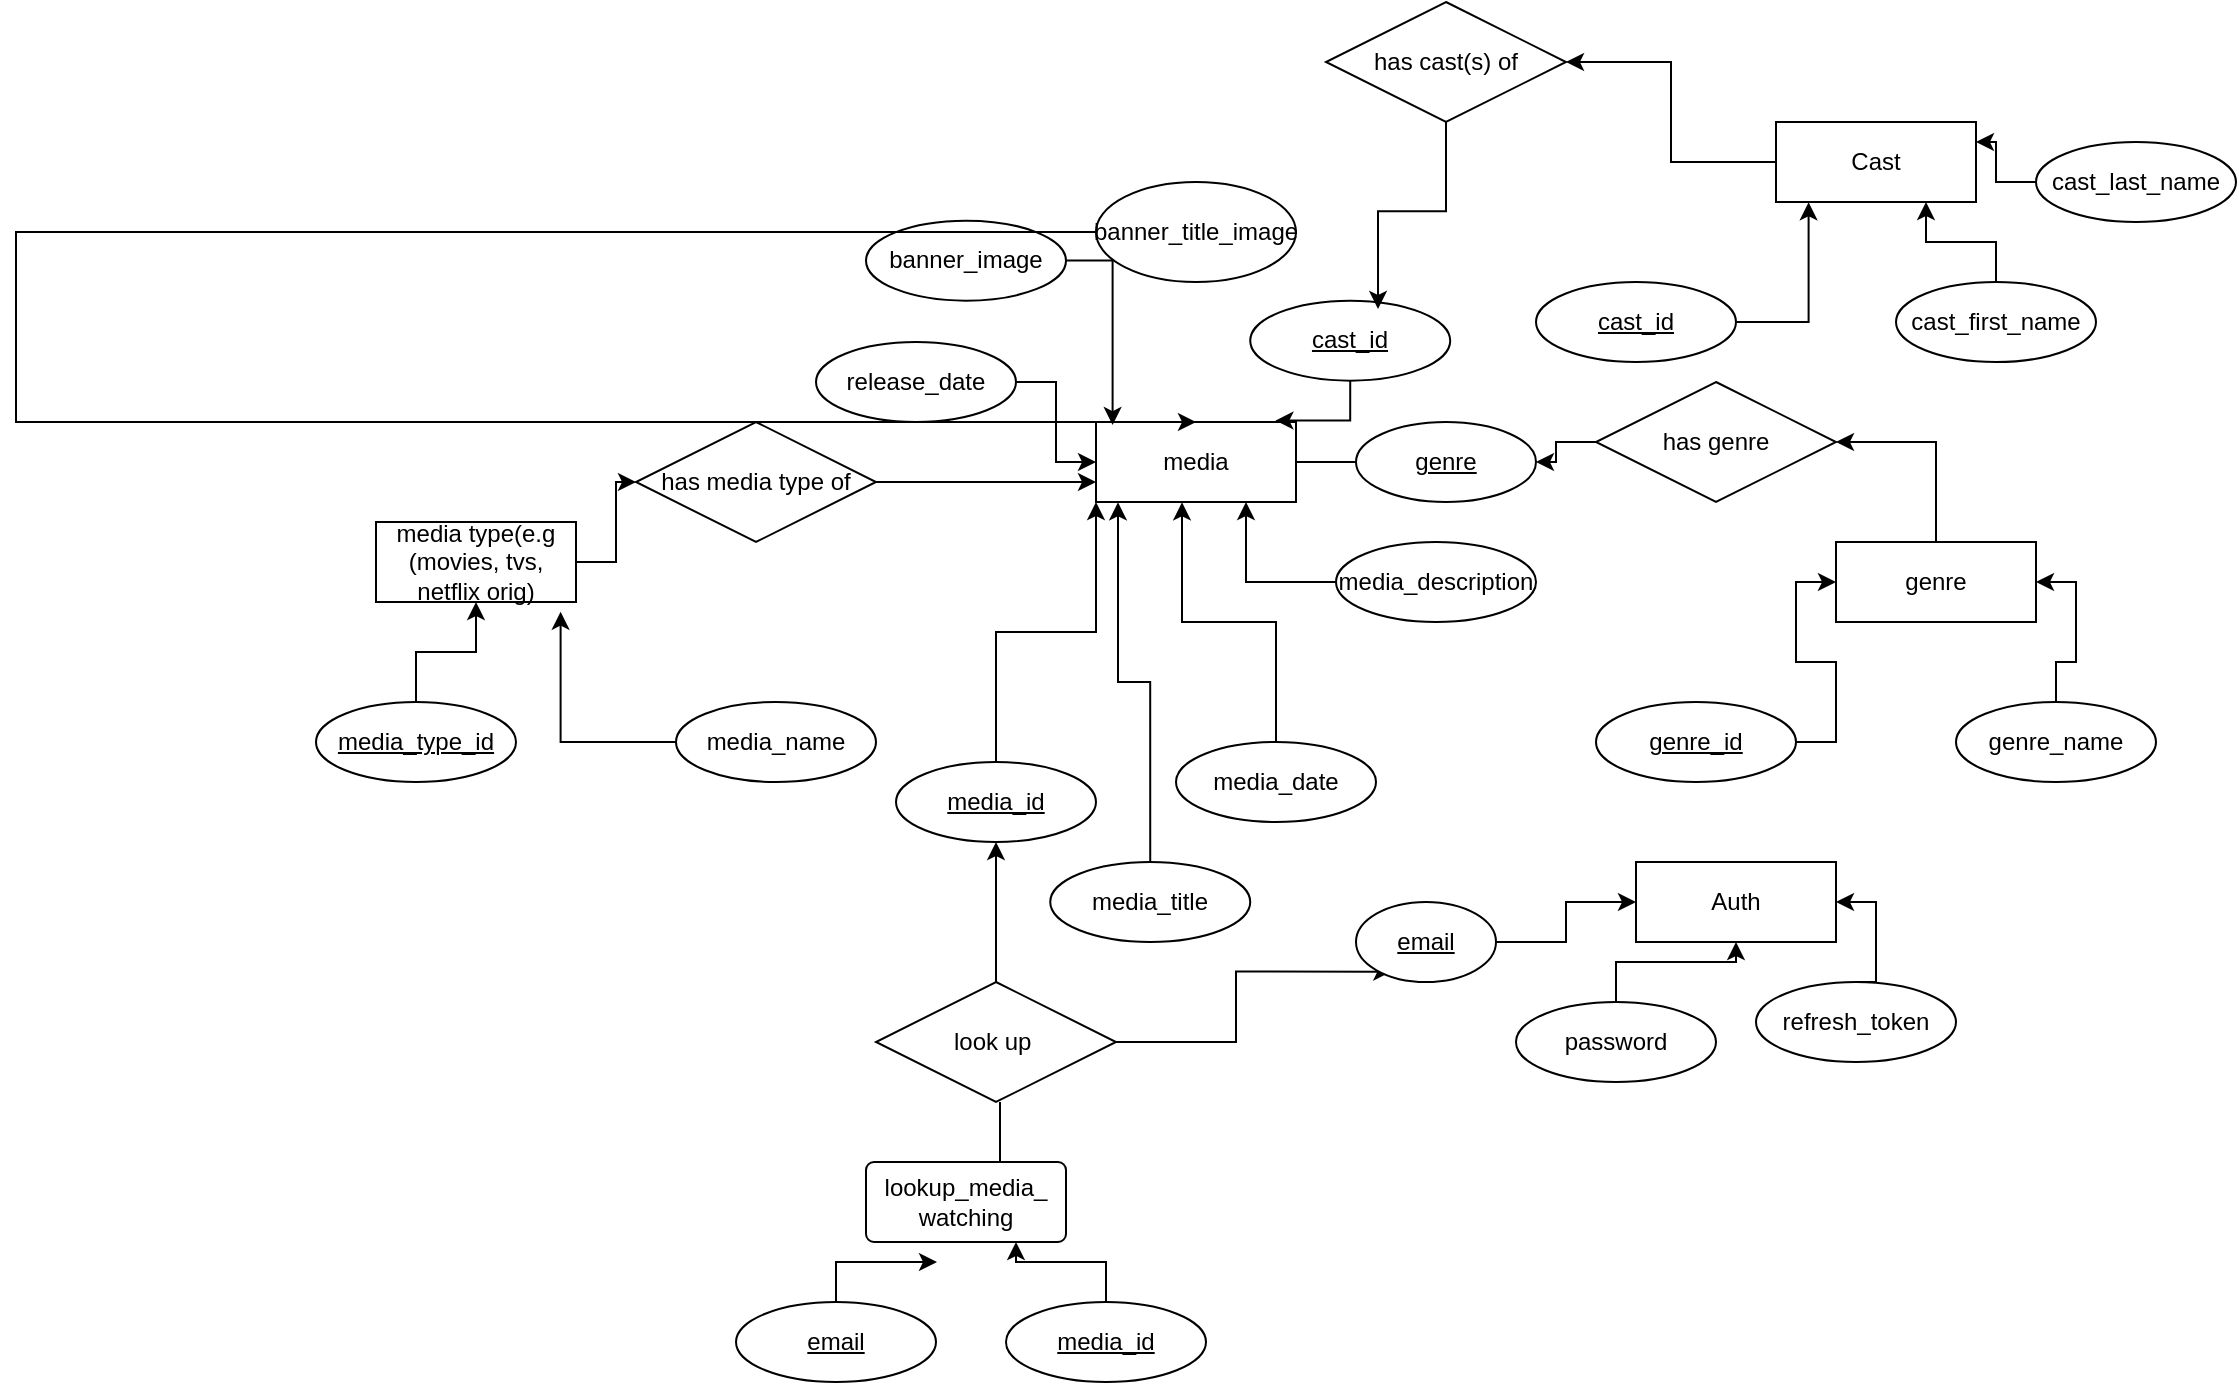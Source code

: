 <mxfile version="14.4.4" type="device"><diagram id="NIOwgRHe-B3DEbOCByG2" name="Page-1"><mxGraphModel dx="1715" dy="1557" grid="1" gridSize="10" guides="1" tooltips="1" connect="1" arrows="1" fold="1" page="1" pageScale="1" pageWidth="850" pageHeight="1100" math="0" shadow="0"><root><mxCell id="0"/><mxCell id="1" parent="0"/><mxCell id="9T7nP_Wz-RrorvvPwzl4-72" style="edgeStyle=orthogonalEdgeStyle;rounded=0;orthogonalLoop=1;jettySize=auto;html=1;entryX=0;entryY=1;entryDx=0;entryDy=0;" edge="1" parent="1" source="9T7nP_Wz-RrorvvPwzl4-1" target="9T7nP_Wz-RrorvvPwzl4-5"><mxGeometry relative="1" as="geometry"/></mxCell><mxCell id="9T7nP_Wz-RrorvvPwzl4-1" value="media_id" style="ellipse;whiteSpace=wrap;html=1;align=center;fontStyle=4;" vertex="1" parent="1"><mxGeometry x="-190" y="310" width="100" height="40" as="geometry"/></mxCell><mxCell id="9T7nP_Wz-RrorvvPwzl4-3" value="Auth&lt;br&gt;" style="whiteSpace=wrap;html=1;align=center;" vertex="1" parent="1"><mxGeometry x="180" y="360" width="100" height="40" as="geometry"/></mxCell><mxCell id="9T7nP_Wz-RrorvvPwzl4-103" style="edgeStyle=orthogonalEdgeStyle;rounded=0;orthogonalLoop=1;jettySize=auto;html=1;entryX=1;entryY=0.5;entryDx=0;entryDy=0;" edge="1" parent="1" source="9T7nP_Wz-RrorvvPwzl4-4" target="9T7nP_Wz-RrorvvPwzl4-41"><mxGeometry relative="1" as="geometry"/></mxCell><mxCell id="9T7nP_Wz-RrorvvPwzl4-4" value="genre" style="whiteSpace=wrap;html=1;align=center;" vertex="1" parent="1"><mxGeometry x="280" y="200" width="100" height="40" as="geometry"/></mxCell><mxCell id="9T7nP_Wz-RrorvvPwzl4-5" value="media" style="whiteSpace=wrap;html=1;align=center;" vertex="1" parent="1"><mxGeometry x="-90" y="140" width="100" height="40" as="geometry"/></mxCell><mxCell id="9T7nP_Wz-RrorvvPwzl4-73" style="edgeStyle=orthogonalEdgeStyle;rounded=0;orthogonalLoop=1;jettySize=auto;html=1;entryX=0.11;entryY=1.004;entryDx=0;entryDy=0;entryPerimeter=0;" edge="1" parent="1" source="9T7nP_Wz-RrorvvPwzl4-7" target="9T7nP_Wz-RrorvvPwzl4-5"><mxGeometry relative="1" as="geometry"/></mxCell><mxCell id="9T7nP_Wz-RrorvvPwzl4-7" value="media_title" style="ellipse;whiteSpace=wrap;html=1;align=center;" vertex="1" parent="1"><mxGeometry x="-112.88" y="360" width="100" height="40" as="geometry"/></mxCell><mxCell id="9T7nP_Wz-RrorvvPwzl4-75" style="edgeStyle=orthogonalEdgeStyle;rounded=0;orthogonalLoop=1;jettySize=auto;html=1;entryX=0.43;entryY=1.004;entryDx=0;entryDy=0;entryPerimeter=0;" edge="1" parent="1" source="9T7nP_Wz-RrorvvPwzl4-8" target="9T7nP_Wz-RrorvvPwzl4-5"><mxGeometry relative="1" as="geometry"><mxPoint x="-20" y="180" as="targetPoint"/></mxGeometry></mxCell><mxCell id="9T7nP_Wz-RrorvvPwzl4-8" value="media_date" style="ellipse;whiteSpace=wrap;html=1;align=center;" vertex="1" parent="1"><mxGeometry x="-50" y="300" width="100" height="40" as="geometry"/></mxCell><mxCell id="9T7nP_Wz-RrorvvPwzl4-76" style="edgeStyle=orthogonalEdgeStyle;rounded=0;orthogonalLoop=1;jettySize=auto;html=1;entryX=0.75;entryY=1;entryDx=0;entryDy=0;" edge="1" parent="1" source="9T7nP_Wz-RrorvvPwzl4-9" target="9T7nP_Wz-RrorvvPwzl4-5"><mxGeometry relative="1" as="geometry"><mxPoint y="200" as="targetPoint"/></mxGeometry></mxCell><mxCell id="9T7nP_Wz-RrorvvPwzl4-9" value="media_description" style="ellipse;whiteSpace=wrap;html=1;align=center;" vertex="1" parent="1"><mxGeometry x="30" y="200" width="100" height="40" as="geometry"/></mxCell><mxCell id="9T7nP_Wz-RrorvvPwzl4-122" style="edgeStyle=orthogonalEdgeStyle;rounded=0;orthogonalLoop=1;jettySize=auto;html=1;entryX=1;entryY=0.5;entryDx=0;entryDy=0;" edge="1" parent="1" source="9T7nP_Wz-RrorvvPwzl4-14" target="9T7nP_Wz-RrorvvPwzl4-4"><mxGeometry relative="1" as="geometry"/></mxCell><mxCell id="9T7nP_Wz-RrorvvPwzl4-14" value="genre_name&lt;br&gt;" style="ellipse;whiteSpace=wrap;html=1;align=center;" vertex="1" parent="1"><mxGeometry x="340" y="280" width="100" height="40" as="geometry"/></mxCell><mxCell id="9T7nP_Wz-RrorvvPwzl4-16" value="" style="endArrow=none;html=1;rounded=0;" edge="1" parent="1" target="9T7nP_Wz-RrorvvPwzl4-35"><mxGeometry relative="1" as="geometry"><mxPoint x="10" y="160" as="sourcePoint"/><mxPoint x="90" y="160" as="targetPoint"/></mxGeometry></mxCell><mxCell id="9T7nP_Wz-RrorvvPwzl4-64" style="edgeStyle=orthogonalEdgeStyle;rounded=0;orthogonalLoop=1;jettySize=auto;html=1;" edge="1" parent="1" source="9T7nP_Wz-RrorvvPwzl4-18" target="9T7nP_Wz-RrorvvPwzl4-3"><mxGeometry relative="1" as="geometry"/></mxCell><mxCell id="9T7nP_Wz-RrorvvPwzl4-18" value="password" style="ellipse;whiteSpace=wrap;html=1;align=center;" vertex="1" parent="1"><mxGeometry x="120" y="430" width="100" height="40" as="geometry"/></mxCell><mxCell id="9T7nP_Wz-RrorvvPwzl4-65" style="edgeStyle=orthogonalEdgeStyle;rounded=0;orthogonalLoop=1;jettySize=auto;html=1;entryX=1;entryY=0.5;entryDx=0;entryDy=0;" edge="1" parent="1" target="9T7nP_Wz-RrorvvPwzl4-3"><mxGeometry relative="1" as="geometry"><mxPoint x="290" y="420" as="sourcePoint"/><Array as="points"><mxPoint x="300" y="420"/><mxPoint x="300" y="380"/></Array></mxGeometry></mxCell><mxCell id="9T7nP_Wz-RrorvvPwzl4-19" value="refresh_token" style="ellipse;whiteSpace=wrap;html=1;align=center;" vertex="1" parent="1"><mxGeometry x="240" y="420" width="100" height="40" as="geometry"/></mxCell><mxCell id="9T7nP_Wz-RrorvvPwzl4-80" style="edgeStyle=orthogonalEdgeStyle;rounded=0;orthogonalLoop=1;jettySize=auto;html=1;entryX=0;entryY=0.5;entryDx=0;entryDy=0;" edge="1" parent="1" source="9T7nP_Wz-RrorvvPwzl4-25" target="9T7nP_Wz-RrorvvPwzl4-5"><mxGeometry relative="1" as="geometry"/></mxCell><mxCell id="9T7nP_Wz-RrorvvPwzl4-25" value="release_date" style="ellipse;whiteSpace=wrap;html=1;align=center;" vertex="1" parent="1"><mxGeometry x="-230" y="100" width="100" height="40" as="geometry"/></mxCell><mxCell id="9T7nP_Wz-RrorvvPwzl4-30" value="lookup_media_&lt;br&gt;watching" style="rounded=1;arcSize=10;whiteSpace=wrap;html=1;align=center;" vertex="1" parent="1"><mxGeometry x="-205" y="510" width="100" height="40" as="geometry"/></mxCell><mxCell id="9T7nP_Wz-RrorvvPwzl4-121" style="edgeStyle=orthogonalEdgeStyle;rounded=0;orthogonalLoop=1;jettySize=auto;html=1;entryX=0;entryY=0.5;entryDx=0;entryDy=0;" edge="1" parent="1" source="9T7nP_Wz-RrorvvPwzl4-32" target="9T7nP_Wz-RrorvvPwzl4-4"><mxGeometry relative="1" as="geometry"/></mxCell><mxCell id="9T7nP_Wz-RrorvvPwzl4-32" value="genre_id" style="ellipse;whiteSpace=wrap;html=1;align=center;fontStyle=4;" vertex="1" parent="1"><mxGeometry x="160" y="280" width="100" height="40" as="geometry"/></mxCell><mxCell id="9T7nP_Wz-RrorvvPwzl4-35" value="genre" style="ellipse;whiteSpace=wrap;html=1;align=center;fontStyle=4;" vertex="1" parent="1"><mxGeometry x="40" y="140" width="90" height="40" as="geometry"/></mxCell><mxCell id="9T7nP_Wz-RrorvvPwzl4-90" style="edgeStyle=orthogonalEdgeStyle;rounded=0;orthogonalLoop=1;jettySize=auto;html=1;entryX=0.897;entryY=-0.029;entryDx=0;entryDy=0;entryPerimeter=0;" edge="1" parent="1" source="9T7nP_Wz-RrorvvPwzl4-36" target="9T7nP_Wz-RrorvvPwzl4-5"><mxGeometry relative="1" as="geometry"/></mxCell><mxCell id="9T7nP_Wz-RrorvvPwzl4-36" value="cast_id" style="ellipse;whiteSpace=wrap;html=1;align=center;fontStyle=4;" vertex="1" parent="1"><mxGeometry x="-12.883" y="79.325" width="100" height="40" as="geometry"/></mxCell><mxCell id="9T7nP_Wz-RrorvvPwzl4-66" style="edgeStyle=orthogonalEdgeStyle;rounded=0;orthogonalLoop=1;jettySize=auto;html=1;entryX=0.75;entryY=1;entryDx=0;entryDy=0;" edge="1" parent="1" source="9T7nP_Wz-RrorvvPwzl4-37" target="9T7nP_Wz-RrorvvPwzl4-30"><mxGeometry relative="1" as="geometry"><mxPoint x="-100" y="550.0" as="targetPoint"/></mxGeometry></mxCell><mxCell id="9T7nP_Wz-RrorvvPwzl4-37" value="media_id" style="ellipse;whiteSpace=wrap;html=1;align=center;fontStyle=4;" vertex="1" parent="1"><mxGeometry x="-135" y="580" width="100" height="40" as="geometry"/></mxCell><mxCell id="9T7nP_Wz-RrorvvPwzl4-88" style="edgeStyle=orthogonalEdgeStyle;rounded=0;orthogonalLoop=1;jettySize=auto;html=1;entryX=1;entryY=0.5;entryDx=0;entryDy=0;" edge="1" parent="1" source="9T7nP_Wz-RrorvvPwzl4-41" target="9T7nP_Wz-RrorvvPwzl4-35"><mxGeometry relative="1" as="geometry"/></mxCell><mxCell id="9T7nP_Wz-RrorvvPwzl4-41" value="has genre" style="shape=rhombus;perimeter=rhombusPerimeter;whiteSpace=wrap;html=1;align=center;" vertex="1" parent="1"><mxGeometry x="160" y="120" width="120" height="60" as="geometry"/></mxCell><mxCell id="9T7nP_Wz-RrorvvPwzl4-70" style="edgeStyle=orthogonalEdgeStyle;rounded=0;orthogonalLoop=1;jettySize=auto;html=1;entryX=0.252;entryY=0.871;entryDx=0;entryDy=0;entryPerimeter=0;" edge="1" parent="1" source="9T7nP_Wz-RrorvvPwzl4-44" target="9T7nP_Wz-RrorvvPwzl4-58"><mxGeometry relative="1" as="geometry"><mxPoint x="60" y="430.0" as="targetPoint"/></mxGeometry></mxCell><mxCell id="9T7nP_Wz-RrorvvPwzl4-71" style="edgeStyle=orthogonalEdgeStyle;rounded=0;orthogonalLoop=1;jettySize=auto;html=1;entryX=0.5;entryY=1;entryDx=0;entryDy=0;" edge="1" parent="1" source="9T7nP_Wz-RrorvvPwzl4-44" target="9T7nP_Wz-RrorvvPwzl4-1"><mxGeometry relative="1" as="geometry"/></mxCell><mxCell id="9T7nP_Wz-RrorvvPwzl4-44" value="look up&amp;nbsp;" style="shape=rhombus;perimeter=rhombusPerimeter;whiteSpace=wrap;html=1;align=center;" vertex="1" parent="1"><mxGeometry x="-200" y="420" width="120" height="60" as="geometry"/></mxCell><mxCell id="9T7nP_Wz-RrorvvPwzl4-46" value="" style="endArrow=none;html=1;rounded=0;" edge="1" parent="1"><mxGeometry relative="1" as="geometry"><mxPoint x="-138" y="480" as="sourcePoint"/><mxPoint x="-138" y="510" as="targetPoint"/></mxGeometry></mxCell><mxCell id="9T7nP_Wz-RrorvvPwzl4-79" style="edgeStyle=orthogonalEdgeStyle;rounded=0;orthogonalLoop=1;jettySize=auto;html=1;entryX=0.083;entryY=0.038;entryDx=0;entryDy=0;entryPerimeter=0;" edge="1" parent="1" source="9T7nP_Wz-RrorvvPwzl4-55" target="9T7nP_Wz-RrorvvPwzl4-5"><mxGeometry relative="1" as="geometry"><mxPoint x="-85" y="130" as="targetPoint"/></mxGeometry></mxCell><mxCell id="9T7nP_Wz-RrorvvPwzl4-55" value="banner_image" style="ellipse;whiteSpace=wrap;html=1;align=center;" vertex="1" parent="1"><mxGeometry x="-205" y="39.32" width="100" height="40" as="geometry"/></mxCell><mxCell id="9T7nP_Wz-RrorvvPwzl4-67" style="edgeStyle=orthogonalEdgeStyle;rounded=0;orthogonalLoop=1;jettySize=auto;html=1;" edge="1" parent="1" source="9T7nP_Wz-RrorvvPwzl4-57"><mxGeometry relative="1" as="geometry"><mxPoint x="-170" y="560.0" as="targetPoint"/></mxGeometry></mxCell><mxCell id="9T7nP_Wz-RrorvvPwzl4-57" value="email&lt;br&gt;" style="ellipse;whiteSpace=wrap;html=1;align=center;fontStyle=4;" vertex="1" parent="1"><mxGeometry x="-270" y="580" width="100" height="40" as="geometry"/></mxCell><mxCell id="9T7nP_Wz-RrorvvPwzl4-69" style="edgeStyle=orthogonalEdgeStyle;rounded=0;orthogonalLoop=1;jettySize=auto;html=1;entryX=0;entryY=0.5;entryDx=0;entryDy=0;" edge="1" parent="1" source="9T7nP_Wz-RrorvvPwzl4-58" target="9T7nP_Wz-RrorvvPwzl4-3"><mxGeometry relative="1" as="geometry"><mxPoint x="170" y="380" as="targetPoint"/></mxGeometry></mxCell><mxCell id="9T7nP_Wz-RrorvvPwzl4-58" value="email" style="ellipse;whiteSpace=wrap;html=1;align=center;fontStyle=4;" vertex="1" parent="1"><mxGeometry x="40" y="380" width="70" height="40" as="geometry"/></mxCell><mxCell id="9T7nP_Wz-RrorvvPwzl4-78" style="edgeStyle=orthogonalEdgeStyle;rounded=0;orthogonalLoop=1;jettySize=auto;html=1;entryX=0.5;entryY=0;entryDx=0;entryDy=0;" edge="1" parent="1" source="9T7nP_Wz-RrorvvPwzl4-77" target="9T7nP_Wz-RrorvvPwzl4-5"><mxGeometry relative="1" as="geometry"><Array as="points"><mxPoint x="-630" y="45"/><mxPoint x="-630" y="140"/></Array></mxGeometry></mxCell><mxCell id="9T7nP_Wz-RrorvvPwzl4-77" value="banner_title_image" style="ellipse;whiteSpace=wrap;html=1;align=center;" vertex="1" parent="1"><mxGeometry x="-90" y="20" width="100" height="50" as="geometry"/></mxCell><mxCell id="9T7nP_Wz-RrorvvPwzl4-95" style="edgeStyle=orthogonalEdgeStyle;rounded=0;orthogonalLoop=1;jettySize=auto;html=1;entryX=1;entryY=0.5;entryDx=0;entryDy=0;" edge="1" parent="1" source="9T7nP_Wz-RrorvvPwzl4-81" target="9T7nP_Wz-RrorvvPwzl4-86"><mxGeometry relative="1" as="geometry"/></mxCell><mxCell id="9T7nP_Wz-RrorvvPwzl4-81" value="Cast" style="whiteSpace=wrap;html=1;align=center;" vertex="1" parent="1"><mxGeometry x="250" y="-10.0" width="100" height="40" as="geometry"/></mxCell><mxCell id="9T7nP_Wz-RrorvvPwzl4-94" style="edgeStyle=orthogonalEdgeStyle;rounded=0;orthogonalLoop=1;jettySize=auto;html=1;entryX=0.75;entryY=1;entryDx=0;entryDy=0;" edge="1" parent="1" source="9T7nP_Wz-RrorvvPwzl4-83" target="9T7nP_Wz-RrorvvPwzl4-81"><mxGeometry relative="1" as="geometry"><mxPoint x="360" y="20" as="targetPoint"/></mxGeometry></mxCell><mxCell id="9T7nP_Wz-RrorvvPwzl4-83" value="cast_first_name" style="ellipse;whiteSpace=wrap;html=1;align=center;" vertex="1" parent="1"><mxGeometry x="310" y="70" width="100" height="40" as="geometry"/></mxCell><mxCell id="9T7nP_Wz-RrorvvPwzl4-93" style="edgeStyle=orthogonalEdgeStyle;rounded=0;orthogonalLoop=1;jettySize=auto;html=1;entryX=0.163;entryY=1.004;entryDx=0;entryDy=0;entryPerimeter=0;" edge="1" parent="1" source="9T7nP_Wz-RrorvvPwzl4-85" target="9T7nP_Wz-RrorvvPwzl4-81"><mxGeometry relative="1" as="geometry"><mxPoint x="270" y="40" as="targetPoint"/></mxGeometry></mxCell><mxCell id="9T7nP_Wz-RrorvvPwzl4-85" value="cast_id" style="ellipse;whiteSpace=wrap;html=1;align=center;fontStyle=4;" vertex="1" parent="1"><mxGeometry x="130" y="70" width="100" height="40" as="geometry"/></mxCell><mxCell id="9T7nP_Wz-RrorvvPwzl4-91" style="edgeStyle=orthogonalEdgeStyle;rounded=0;orthogonalLoop=1;jettySize=auto;html=1;entryX=0.639;entryY=0.104;entryDx=0;entryDy=0;entryPerimeter=0;" edge="1" parent="1" source="9T7nP_Wz-RrorvvPwzl4-86" target="9T7nP_Wz-RrorvvPwzl4-36"><mxGeometry relative="1" as="geometry"/></mxCell><mxCell id="9T7nP_Wz-RrorvvPwzl4-86" value="has cast(s) of" style="shape=rhombus;perimeter=rhombusPerimeter;whiteSpace=wrap;html=1;align=center;" vertex="1" parent="1"><mxGeometry x="25" y="-70" width="120" height="60" as="geometry"/></mxCell><mxCell id="9T7nP_Wz-RrorvvPwzl4-97" style="edgeStyle=orthogonalEdgeStyle;rounded=0;orthogonalLoop=1;jettySize=auto;html=1;entryX=1;entryY=0.25;entryDx=0;entryDy=0;" edge="1" parent="1" source="9T7nP_Wz-RrorvvPwzl4-96" target="9T7nP_Wz-RrorvvPwzl4-81"><mxGeometry relative="1" as="geometry"/></mxCell><mxCell id="9T7nP_Wz-RrorvvPwzl4-96" value="cast_last_name" style="ellipse;whiteSpace=wrap;html=1;align=center;" vertex="1" parent="1"><mxGeometry x="380" width="100" height="40" as="geometry"/></mxCell><mxCell id="9T7nP_Wz-RrorvvPwzl4-102" style="edgeStyle=orthogonalEdgeStyle;rounded=0;orthogonalLoop=1;jettySize=auto;html=1;entryX=0;entryY=0.75;entryDx=0;entryDy=0;exitX=1;exitY=0.5;exitDx=0;exitDy=0;" edge="1" parent="1" source="9T7nP_Wz-RrorvvPwzl4-119" target="9T7nP_Wz-RrorvvPwzl4-5"><mxGeometry relative="1" as="geometry"><mxPoint x="-120" y="190.0" as="targetPoint"/><mxPoint x="-160" y="190.0" as="sourcePoint"/></mxGeometry></mxCell><mxCell id="9T7nP_Wz-RrorvvPwzl4-120" style="edgeStyle=orthogonalEdgeStyle;rounded=0;orthogonalLoop=1;jettySize=auto;html=1;entryX=0;entryY=0.5;entryDx=0;entryDy=0;" edge="1" parent="1" source="9T7nP_Wz-RrorvvPwzl4-113" target="9T7nP_Wz-RrorvvPwzl4-119"><mxGeometry relative="1" as="geometry"/></mxCell><mxCell id="9T7nP_Wz-RrorvvPwzl4-113" value="media type(e.g (movies, tvs, netflix orig)" style="whiteSpace=wrap;html=1;align=center;" vertex="1" parent="1"><mxGeometry x="-450" y="190" width="100" height="40" as="geometry"/></mxCell><mxCell id="9T7nP_Wz-RrorvvPwzl4-124" style="edgeStyle=orthogonalEdgeStyle;rounded=0;orthogonalLoop=1;jettySize=auto;html=1;entryX=0.923;entryY=1.121;entryDx=0;entryDy=0;entryPerimeter=0;" edge="1" parent="1" source="9T7nP_Wz-RrorvvPwzl4-115" target="9T7nP_Wz-RrorvvPwzl4-113"><mxGeometry relative="1" as="geometry"/></mxCell><mxCell id="9T7nP_Wz-RrorvvPwzl4-115" value="media_name" style="ellipse;whiteSpace=wrap;html=1;align=center;" vertex="1" parent="1"><mxGeometry x="-300" y="280" width="100" height="40" as="geometry"/></mxCell><mxCell id="9T7nP_Wz-RrorvvPwzl4-123" value="" style="edgeStyle=orthogonalEdgeStyle;rounded=0;orthogonalLoop=1;jettySize=auto;html=1;" edge="1" parent="1" source="9T7nP_Wz-RrorvvPwzl4-117" target="9T7nP_Wz-RrorvvPwzl4-113"><mxGeometry relative="1" as="geometry"/></mxCell><mxCell id="9T7nP_Wz-RrorvvPwzl4-117" value="media_type_id" style="ellipse;whiteSpace=wrap;html=1;align=center;fontStyle=4;" vertex="1" parent="1"><mxGeometry x="-480" y="280" width="100" height="40" as="geometry"/></mxCell><mxCell id="9T7nP_Wz-RrorvvPwzl4-119" value="has media type of" style="shape=rhombus;perimeter=rhombusPerimeter;whiteSpace=wrap;html=1;align=center;" vertex="1" parent="1"><mxGeometry x="-320" y="140" width="120" height="60" as="geometry"/></mxCell></root></mxGraphModel></diagram></mxfile>